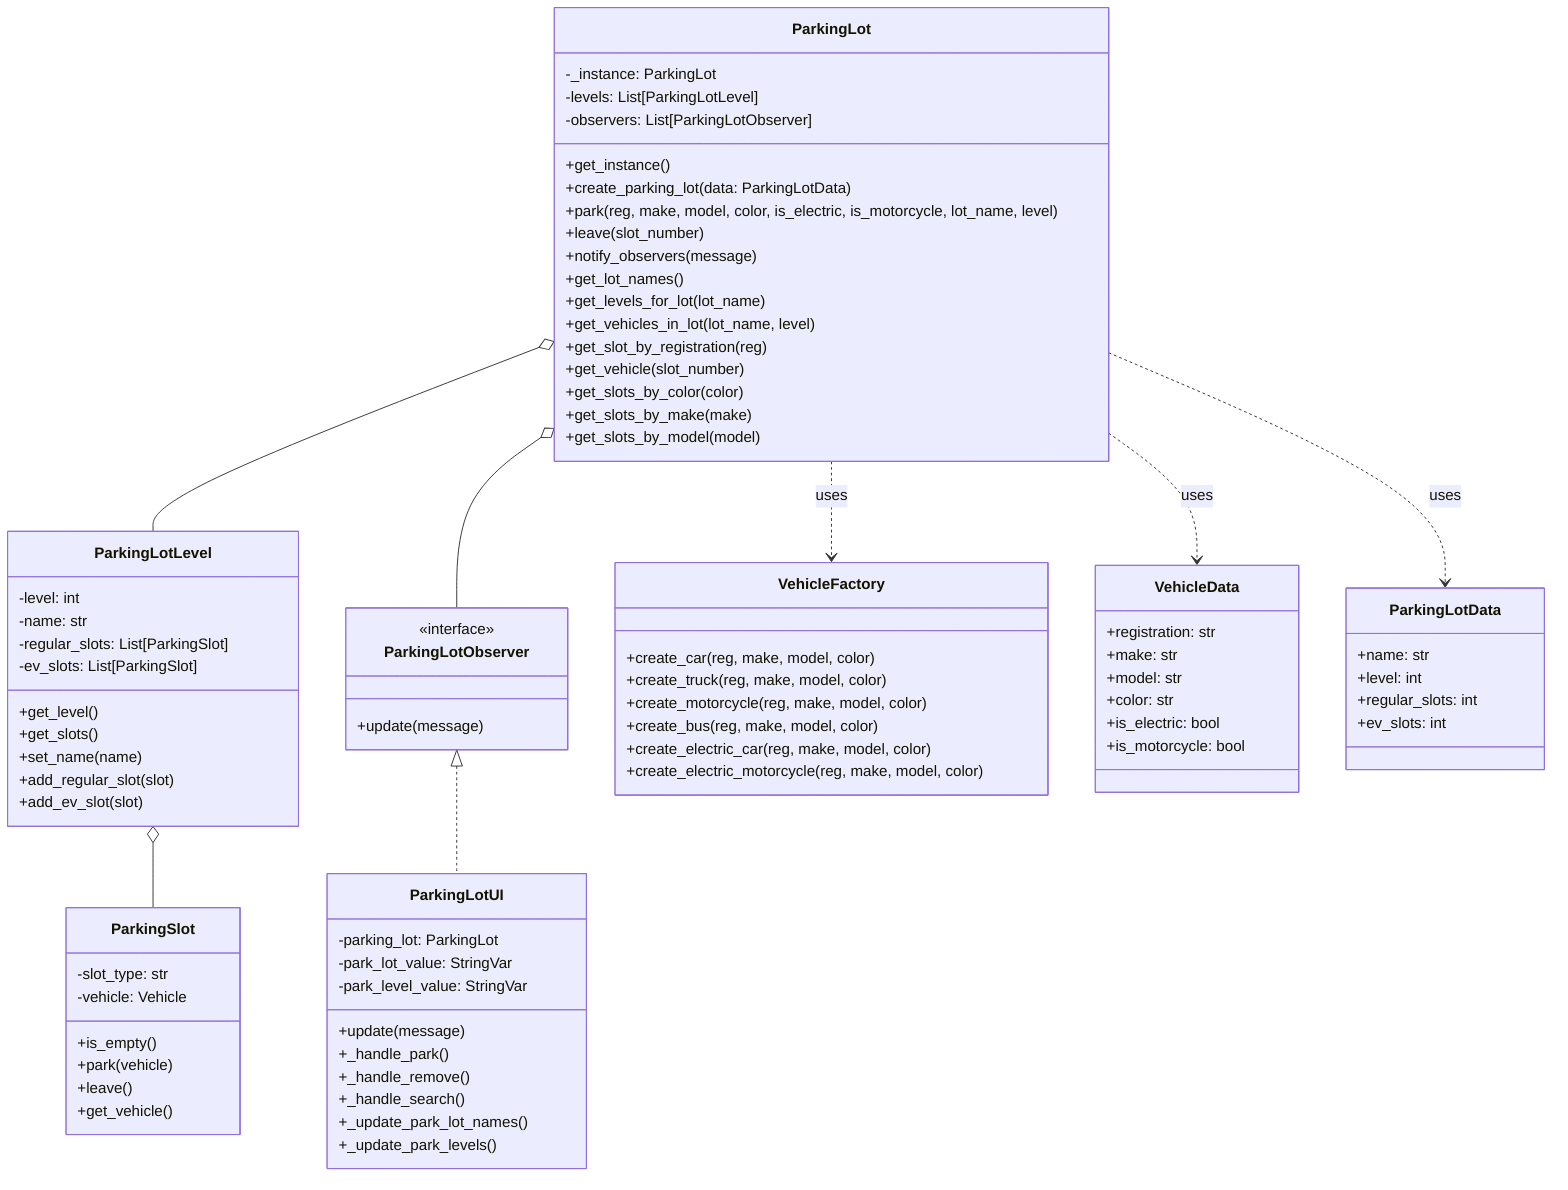 classDiagram
    %% Core Classes
    class ParkingLot {
        -_instance: ParkingLot
        -levels: List[ParkingLotLevel]
        -observers: List[ParkingLotObserver]
        +get_instance()
        +create_parking_lot(data: ParkingLotData)
        +park(reg, make, model, color, is_electric, is_motorcycle, lot_name, level)
        +leave(slot_number)
        +notify_observers(message)
        +get_lot_names()
        +get_levels_for_lot(lot_name)
        +get_vehicles_in_lot(lot_name, level)
        +get_slot_by_registration(reg)
        +get_vehicle(slot_number)
        +get_slots_by_color(color)
        +get_slots_by_make(make)
        +get_slots_by_model(model)
    }
    
    class ParkingLotLevel {
        -level: int
        -name: str
        -regular_slots: List[ParkingSlot]
        -ev_slots: List[ParkingSlot]
        +get_level()
        +get_slots()
        +set_name(name)
        +add_regular_slot(slot)
        +add_ev_slot(slot)
    }
    
    class ParkingSlot {
        -slot_type: str
        -vehicle: Vehicle
        +is_empty()
        +park(vehicle)
        +leave()
        +get_vehicle()
    }
    
    %% Observer Pattern
    class ParkingLotObserver {
        <<interface>>
        +update(message)
    }
    
    class ParkingLotUI {
        -parking_lot: ParkingLot
        -park_lot_value: StringVar
        -park_level_value: StringVar
        +update(message)
        +_handle_park()
        +_handle_remove()
        +_handle_search()
        +_update_park_lot_names()
        +_update_park_levels()
    }
    
    %% Factory Pattern
    class VehicleFactory {
        +create_car(reg, make, model, color)
        +create_truck(reg, make, model, color)
        +create_motorcycle(reg, make, model, color)
        +create_bus(reg, make, model, color)
        +create_electric_car(reg, make, model, color)
        +create_electric_motorcycle(reg, make, model, color)
    }
    
    %% Data Models
    class VehicleData {
        +registration: str
        +make: str
        +model: str
        +color: str
        +is_electric: bool
        +is_motorcycle: bool
    }
    
    class ParkingLotData {
        +name: str
        +level: int
        +regular_slots: int
        +ev_slots: int
    }
    
    %% Relationships
    ParkingLotObserver <|.. ParkingLotUI
    
    ParkingLot o-- ParkingLotLevel
    ParkingLot o-- ParkingLotObserver
    ParkingLotLevel o-- ParkingSlot
    
    ParkingLot ..> VehicleFactory : uses
    ParkingLot ..> VehicleData : uses
    ParkingLot ..> ParkingLotData : uses